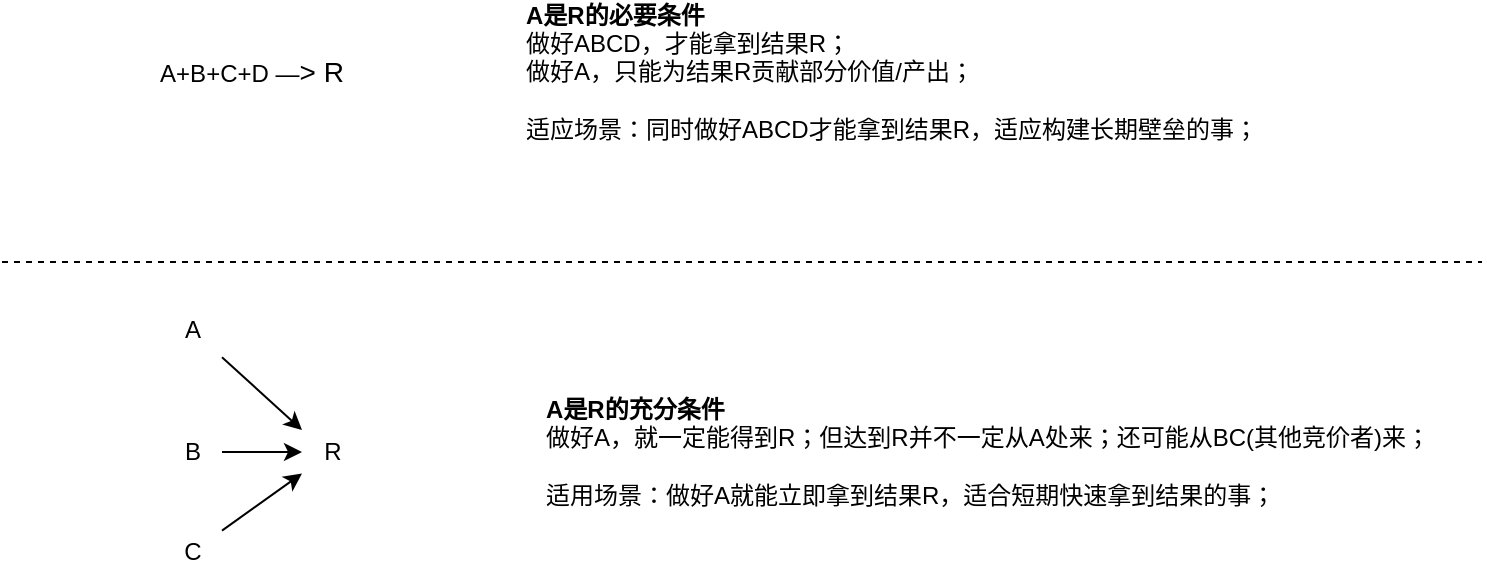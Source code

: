<mxfile version="20.6.2" type="github">
  <diagram id="4vqa09KUYqjlgt0QlbdY" name="第 1 页">
    <mxGraphModel dx="1234" dy="703" grid="1" gridSize="10" guides="1" tooltips="1" connect="1" arrows="1" fold="1" page="1" pageScale="1" pageWidth="827" pageHeight="1169" math="0" shadow="0">
      <root>
        <mxCell id="0" />
        <mxCell id="1" parent="0" />
        <mxCell id="zBOQrJ4n8a_TwSJd1XPt-1" value="A+B+C+D —&lt;span style=&quot;font-size: 14px; text-align: left; background-color: initial;&quot;&gt;&amp;gt; R&lt;/span&gt;" style="text;html=1;strokeColor=none;fillColor=none;align=center;verticalAlign=middle;whiteSpace=wrap;rounded=0;" vertex="1" parent="1">
          <mxGeometry x="170" y="130" width="150" height="30" as="geometry" />
        </mxCell>
        <mxCell id="zBOQrJ4n8a_TwSJd1XPt-8" style="edgeStyle=none;rounded=0;orthogonalLoop=1;jettySize=auto;html=1;" edge="1" parent="1" source="zBOQrJ4n8a_TwSJd1XPt-3" target="zBOQrJ4n8a_TwSJd1XPt-5">
          <mxGeometry relative="1" as="geometry" />
        </mxCell>
        <mxCell id="zBOQrJ4n8a_TwSJd1XPt-3" value="B" style="text;html=1;align=center;verticalAlign=middle;resizable=0;points=[];autosize=1;strokeColor=none;fillColor=none;" vertex="1" parent="1">
          <mxGeometry x="200" y="320" width="30" height="30" as="geometry" />
        </mxCell>
        <mxCell id="zBOQrJ4n8a_TwSJd1XPt-9" style="edgeStyle=none;rounded=0;orthogonalLoop=1;jettySize=auto;html=1;" edge="1" parent="1" source="zBOQrJ4n8a_TwSJd1XPt-4" target="zBOQrJ4n8a_TwSJd1XPt-5">
          <mxGeometry relative="1" as="geometry" />
        </mxCell>
        <mxCell id="zBOQrJ4n8a_TwSJd1XPt-4" value="C" style="text;html=1;align=center;verticalAlign=middle;resizable=0;points=[];autosize=1;strokeColor=none;fillColor=none;" vertex="1" parent="1">
          <mxGeometry x="200" y="370" width="30" height="30" as="geometry" />
        </mxCell>
        <mxCell id="zBOQrJ4n8a_TwSJd1XPt-5" value="R" style="text;html=1;align=center;verticalAlign=middle;resizable=0;points=[];autosize=1;strokeColor=none;fillColor=none;" vertex="1" parent="1">
          <mxGeometry x="270" y="320" width="30" height="30" as="geometry" />
        </mxCell>
        <mxCell id="zBOQrJ4n8a_TwSJd1XPt-7" style="rounded=0;orthogonalLoop=1;jettySize=auto;html=1;entryX=0;entryY=0.333;entryDx=0;entryDy=0;entryPerimeter=0;" edge="1" parent="1" source="zBOQrJ4n8a_TwSJd1XPt-6">
          <mxGeometry relative="1" as="geometry">
            <mxPoint x="270" y="323.99" as="targetPoint" />
          </mxGeometry>
        </mxCell>
        <mxCell id="zBOQrJ4n8a_TwSJd1XPt-6" value="A" style="text;html=1;align=center;verticalAlign=middle;resizable=0;points=[];autosize=1;strokeColor=none;fillColor=none;" vertex="1" parent="1">
          <mxGeometry x="200" y="259" width="30" height="30" as="geometry" />
        </mxCell>
        <mxCell id="zBOQrJ4n8a_TwSJd1XPt-12" value="&lt;h1 style=&quot;text-align: left;&quot;&gt;&lt;br&gt;&lt;/h1&gt;" style="text;html=1;strokeColor=none;fillColor=none;align=center;verticalAlign=middle;whiteSpace=wrap;rounded=0;" vertex="1" parent="1">
          <mxGeometry x="430" y="130" width="210" height="30" as="geometry" />
        </mxCell>
        <mxCell id="zBOQrJ4n8a_TwSJd1XPt-13" value="&lt;b&gt;A是R的必要条件&lt;/b&gt;&lt;br&gt;做好ABCD，才能拿到结果R；&lt;br&gt;做好A，只能为结果R贡献部分价值/产出；&lt;br&gt;&lt;br&gt;适应场景：同时做好ABCD才能拿到结果R，适应构建长期壁垒的事；" style="text;html=1;strokeColor=none;fillColor=none;align=left;verticalAlign=middle;whiteSpace=wrap;rounded=0;" vertex="1" parent="1">
          <mxGeometry x="380" y="130" width="410" height="30" as="geometry" />
        </mxCell>
        <mxCell id="zBOQrJ4n8a_TwSJd1XPt-14" value="&lt;b&gt;A是R的充分条件&lt;/b&gt;&lt;br&gt;做好A，就一定能得到R；但达到R并不一定从A处来；还可能从BC(其他竞价者)来；&lt;br&gt;&lt;br&gt;适用场景：做好A就能立即拿到结果R，适合短期快速拿到结果的事；&lt;br&gt;" style="text;html=1;strokeColor=none;fillColor=none;align=left;verticalAlign=middle;whiteSpace=wrap;rounded=0;" vertex="1" parent="1">
          <mxGeometry x="390" y="320" width="450" height="30" as="geometry" />
        </mxCell>
        <mxCell id="zBOQrJ4n8a_TwSJd1XPt-15" style="edgeStyle=none;rounded=0;orthogonalLoop=1;jettySize=auto;html=1;exitX=0.25;exitY=0;exitDx=0;exitDy=0;" edge="1" parent="1" source="zBOQrJ4n8a_TwSJd1XPt-14" target="zBOQrJ4n8a_TwSJd1XPt-14">
          <mxGeometry relative="1" as="geometry" />
        </mxCell>
        <mxCell id="zBOQrJ4n8a_TwSJd1XPt-17" value="" style="endArrow=none;html=1;rounded=0;dashed=1;" edge="1" parent="1">
          <mxGeometry width="50" height="50" relative="1" as="geometry">
            <mxPoint x="120" y="240" as="sourcePoint" />
            <mxPoint x="860" y="240" as="targetPoint" />
          </mxGeometry>
        </mxCell>
      </root>
    </mxGraphModel>
  </diagram>
</mxfile>
